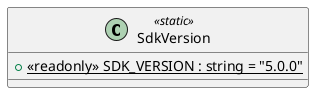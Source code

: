 @startuml
class SdkVersion <<static>> {
    + {static} <<readonly>> SDK_VERSION : string = "5.0.0"
}
@enduml
